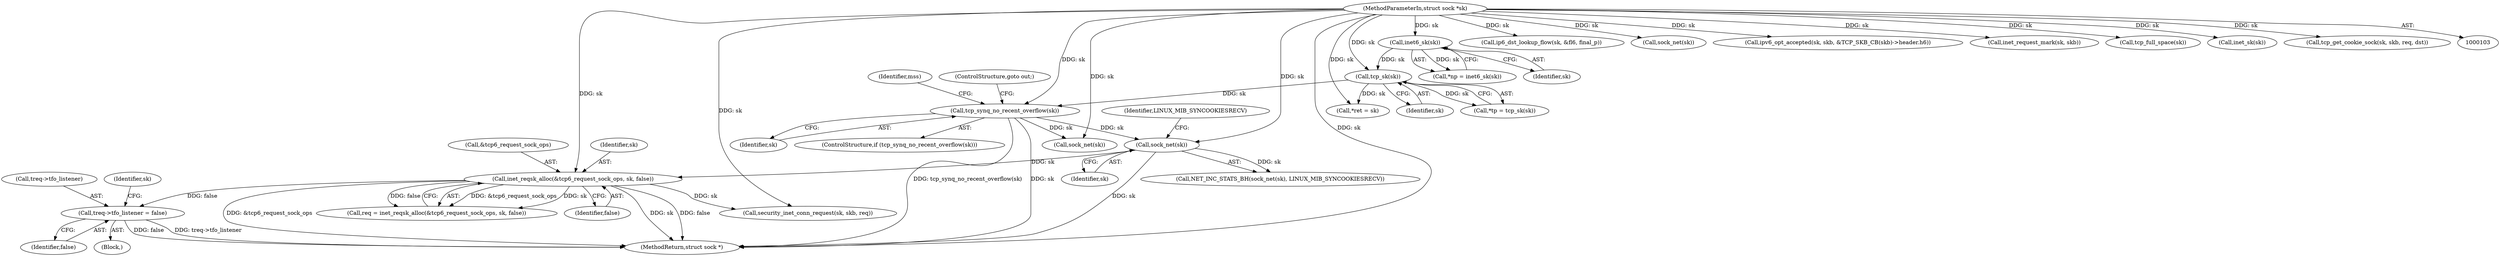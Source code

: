 digraph "0_linux_45f6fad84cc305103b28d73482b344d7f5b76f39_14@pointer" {
"1000220" [label="(Call,treq->tfo_listener = false)"];
"1000203" [label="(Call,inet_reqsk_alloc(&tcp6_request_sock_ops, sk, false))"];
"1000177" [label="(Call,sock_net(sk))"];
"1000156" [label="(Call,tcp_synq_no_recent_overflow(sk))"];
"1000104" [label="(MethodParameterIn,struct sock *sk)"];
"1000118" [label="(Call,tcp_sk(sk))"];
"1000113" [label="(Call,inet6_sk(sk))"];
"1000497" [label="(Call,ip6_dst_lookup_flow(sk, &fl6, final_p))"];
"1000160" [label="(Identifier,mss)"];
"1000135" [label="(Call,*ret = sk)"];
"1000119" [label="(Identifier,sk)"];
"1000224" [label="(Identifier,false)"];
"1000157" [label="(Identifier,sk)"];
"1000543" [label="(Call,sock_net(sk))"];
"1000104" [label="(MethodParameterIn,struct sock *sk)"];
"1000269" [label="(Call,ipv6_opt_accepted(sk, skb, &TCP_SKB_CB(skb)->header.h6))"];
"1000351" [label="(Call,inet_request_mark(sk, skb))"];
"1000156" [label="(Call,tcp_synq_no_recent_overflow(sk))"];
"1000158" [label="(ControlStructure,goto out;)"];
"1000116" [label="(Call,*tp = tcp_sk(sk))"];
"1000111" [label="(Call,*np = inet6_sk(sk))"];
"1000201" [label="(Call,req = inet_reqsk_alloc(&tcp6_request_sock_ops, sk, false))"];
"1000155" [label="(ControlStructure,if (tcp_synq_no_recent_overflow(sk)))"];
"1000177" [label="(Call,sock_net(sk))"];
"1000176" [label="(Call,NET_INC_STATS_BH(sock_net(sk), LINUX_MIB_SYNCOOKIESRECV))"];
"1000204" [label="(Call,&tcp6_request_sock_ops)"];
"1000179" [label="(Identifier,LINUX_MIB_SYNCOOKIESRECV)"];
"1000203" [label="(Call,inet_reqsk_alloc(&tcp6_request_sock_ops, sk, false))"];
"1000206" [label="(Identifier,sk)"];
"1000510" [label="(Call,tcp_full_space(sk))"];
"1000178" [label="(Identifier,sk)"];
"1000172" [label="(Call,sock_net(sk))"];
"1000113" [label="(Call,inet6_sk(sk))"];
"1000487" [label="(Call,inet_sk(sk))"];
"1000114" [label="(Identifier,sk)"];
"1000220" [label="(Call,treq->tfo_listener = false)"];
"1000227" [label="(Identifier,sk)"];
"1000548" [label="(Call,tcp_get_cookie_sock(sk, skb, req, dst))"];
"1000561" [label="(MethodReturn,struct sock *)"];
"1000221" [label="(Call,treq->tfo_listener)"];
"1000207" [label="(Identifier,false)"];
"1000106" [label="(Block,)"];
"1000118" [label="(Call,tcp_sk(sk))"];
"1000226" [label="(Call,security_inet_conn_request(sk, skb, req))"];
"1000220" -> "1000106"  [label="AST: "];
"1000220" -> "1000224"  [label="CFG: "];
"1000221" -> "1000220"  [label="AST: "];
"1000224" -> "1000220"  [label="AST: "];
"1000227" -> "1000220"  [label="CFG: "];
"1000220" -> "1000561"  [label="DDG: treq->tfo_listener"];
"1000220" -> "1000561"  [label="DDG: false"];
"1000203" -> "1000220"  [label="DDG: false"];
"1000203" -> "1000201"  [label="AST: "];
"1000203" -> "1000207"  [label="CFG: "];
"1000204" -> "1000203"  [label="AST: "];
"1000206" -> "1000203"  [label="AST: "];
"1000207" -> "1000203"  [label="AST: "];
"1000201" -> "1000203"  [label="CFG: "];
"1000203" -> "1000561"  [label="DDG: sk"];
"1000203" -> "1000561"  [label="DDG: false"];
"1000203" -> "1000561"  [label="DDG: &tcp6_request_sock_ops"];
"1000203" -> "1000201"  [label="DDG: &tcp6_request_sock_ops"];
"1000203" -> "1000201"  [label="DDG: sk"];
"1000203" -> "1000201"  [label="DDG: false"];
"1000177" -> "1000203"  [label="DDG: sk"];
"1000104" -> "1000203"  [label="DDG: sk"];
"1000203" -> "1000226"  [label="DDG: sk"];
"1000177" -> "1000176"  [label="AST: "];
"1000177" -> "1000178"  [label="CFG: "];
"1000178" -> "1000177"  [label="AST: "];
"1000179" -> "1000177"  [label="CFG: "];
"1000177" -> "1000561"  [label="DDG: sk"];
"1000177" -> "1000176"  [label="DDG: sk"];
"1000156" -> "1000177"  [label="DDG: sk"];
"1000104" -> "1000177"  [label="DDG: sk"];
"1000156" -> "1000155"  [label="AST: "];
"1000156" -> "1000157"  [label="CFG: "];
"1000157" -> "1000156"  [label="AST: "];
"1000158" -> "1000156"  [label="CFG: "];
"1000160" -> "1000156"  [label="CFG: "];
"1000156" -> "1000561"  [label="DDG: sk"];
"1000156" -> "1000561"  [label="DDG: tcp_synq_no_recent_overflow(sk)"];
"1000104" -> "1000156"  [label="DDG: sk"];
"1000118" -> "1000156"  [label="DDG: sk"];
"1000156" -> "1000172"  [label="DDG: sk"];
"1000104" -> "1000103"  [label="AST: "];
"1000104" -> "1000561"  [label="DDG: sk"];
"1000104" -> "1000113"  [label="DDG: sk"];
"1000104" -> "1000118"  [label="DDG: sk"];
"1000104" -> "1000135"  [label="DDG: sk"];
"1000104" -> "1000172"  [label="DDG: sk"];
"1000104" -> "1000226"  [label="DDG: sk"];
"1000104" -> "1000269"  [label="DDG: sk"];
"1000104" -> "1000351"  [label="DDG: sk"];
"1000104" -> "1000487"  [label="DDG: sk"];
"1000104" -> "1000497"  [label="DDG: sk"];
"1000104" -> "1000510"  [label="DDG: sk"];
"1000104" -> "1000543"  [label="DDG: sk"];
"1000104" -> "1000548"  [label="DDG: sk"];
"1000118" -> "1000116"  [label="AST: "];
"1000118" -> "1000119"  [label="CFG: "];
"1000119" -> "1000118"  [label="AST: "];
"1000116" -> "1000118"  [label="CFG: "];
"1000118" -> "1000116"  [label="DDG: sk"];
"1000113" -> "1000118"  [label="DDG: sk"];
"1000118" -> "1000135"  [label="DDG: sk"];
"1000113" -> "1000111"  [label="AST: "];
"1000113" -> "1000114"  [label="CFG: "];
"1000114" -> "1000113"  [label="AST: "];
"1000111" -> "1000113"  [label="CFG: "];
"1000113" -> "1000111"  [label="DDG: sk"];
}
